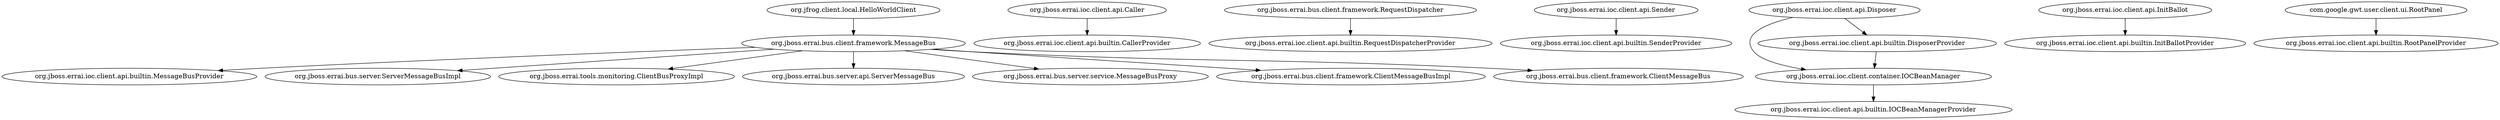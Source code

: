 //
// Generated IOC bean dependency graph in GraphViz DOT format.
//

digraph g {
  "org.jboss.errai.ioc.client.api.builtin.MessageBusProvider"
  "org.jboss.errai.ioc.client.api.builtin.CallerProvider"
  "org.jboss.errai.ioc.client.api.Caller" -> "org.jboss.errai.ioc.client.api.builtin.CallerProvider"
  "org.jboss.errai.ioc.client.api.builtin.RequestDispatcherProvider"
  "org.jboss.errai.bus.client.framework.RequestDispatcher" -> "org.jboss.errai.ioc.client.api.builtin.RequestDispatcherProvider"
  "org.jboss.errai.ioc.client.api.builtin.SenderProvider"
  "org.jboss.errai.ioc.client.api.builtin.IOCBeanManagerProvider"
  "org.jboss.errai.ioc.client.api.builtin.InitBallotProvider"
  "org.jboss.errai.ioc.client.container.IOCBeanManager" -> "org.jboss.errai.ioc.client.api.builtin.IOCBeanManagerProvider"
  "org.jboss.errai.ioc.client.api.builtin.DisposerProvider" -> "org.jboss.errai.ioc.client.container.IOCBeanManager"
  "org.jboss.errai.ioc.client.api.Disposer" -> "org.jboss.errai.ioc.client.container.IOCBeanManager"
  "org.jboss.errai.ioc.client.api.Disposer" -> "org.jboss.errai.ioc.client.api.builtin.DisposerProvider"
  "org.jboss.errai.ioc.client.api.builtin.RootPanelProvider"
  "com.google.gwt.user.client.ui.RootPanel" -> "org.jboss.errai.ioc.client.api.builtin.RootPanelProvider"
  "org.jboss.errai.ioc.client.api.Sender" -> "org.jboss.errai.ioc.client.api.builtin.SenderProvider"
  "org.jboss.errai.bus.server.ServerMessageBusImpl"
  "org.jboss.errai.tools.monitoring.ClientBusProxyImpl"
  "org.jboss.errai.bus.server.api.ServerMessageBus"
  "org.jboss.errai.bus.server.service.MessageBusProxy"
  "org.jboss.errai.bus.client.framework.ClientMessageBusImpl"
  "org.jboss.errai.bus.client.framework.ClientMessageBus"
  "org.jboss.errai.bus.client.framework.MessageBus" -> "org.jboss.errai.bus.server.ServerMessageBusImpl"
  "org.jboss.errai.bus.client.framework.MessageBus" -> "org.jboss.errai.tools.monitoring.ClientBusProxyImpl"
  "org.jboss.errai.bus.client.framework.MessageBus" -> "org.jboss.errai.bus.server.api.ServerMessageBus"
  "org.jboss.errai.bus.client.framework.MessageBus" -> "org.jboss.errai.bus.server.service.MessageBusProxy"
  "org.jboss.errai.bus.client.framework.MessageBus" -> "org.jboss.errai.bus.client.framework.ClientMessageBusImpl"
  "org.jboss.errai.bus.client.framework.MessageBus" -> "org.jboss.errai.ioc.client.api.builtin.MessageBusProvider"
  "org.jboss.errai.bus.client.framework.MessageBus" -> "org.jboss.errai.bus.client.framework.ClientMessageBus"
  "org.jfrog.client.local.HelloWorldClient" -> "org.jboss.errai.bus.client.framework.MessageBus"
  "org.jboss.errai.ioc.client.api.InitBallot" -> "org.jboss.errai.ioc.client.api.builtin.InitBallotProvider"
}